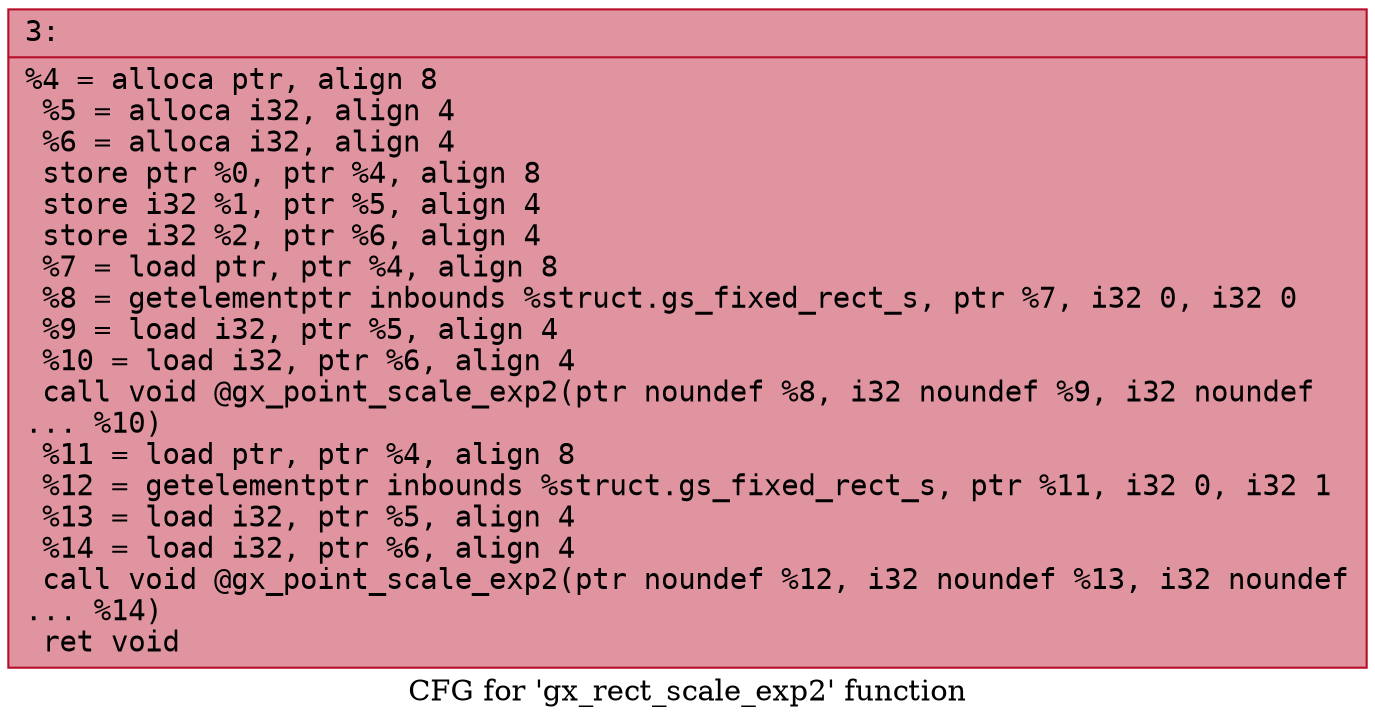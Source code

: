 digraph "CFG for 'gx_rect_scale_exp2' function" {
	label="CFG for 'gx_rect_scale_exp2' function";

	Node0x6000008707d0 [shape=record,color="#b70d28ff", style=filled, fillcolor="#b70d2870" fontname="Courier",label="{3:\l|  %4 = alloca ptr, align 8\l  %5 = alloca i32, align 4\l  %6 = alloca i32, align 4\l  store ptr %0, ptr %4, align 8\l  store i32 %1, ptr %5, align 4\l  store i32 %2, ptr %6, align 4\l  %7 = load ptr, ptr %4, align 8\l  %8 = getelementptr inbounds %struct.gs_fixed_rect_s, ptr %7, i32 0, i32 0\l  %9 = load i32, ptr %5, align 4\l  %10 = load i32, ptr %6, align 4\l  call void @gx_point_scale_exp2(ptr noundef %8, i32 noundef %9, i32 noundef\l... %10)\l  %11 = load ptr, ptr %4, align 8\l  %12 = getelementptr inbounds %struct.gs_fixed_rect_s, ptr %11, i32 0, i32 1\l  %13 = load i32, ptr %5, align 4\l  %14 = load i32, ptr %6, align 4\l  call void @gx_point_scale_exp2(ptr noundef %12, i32 noundef %13, i32 noundef\l... %14)\l  ret void\l}"];
}
